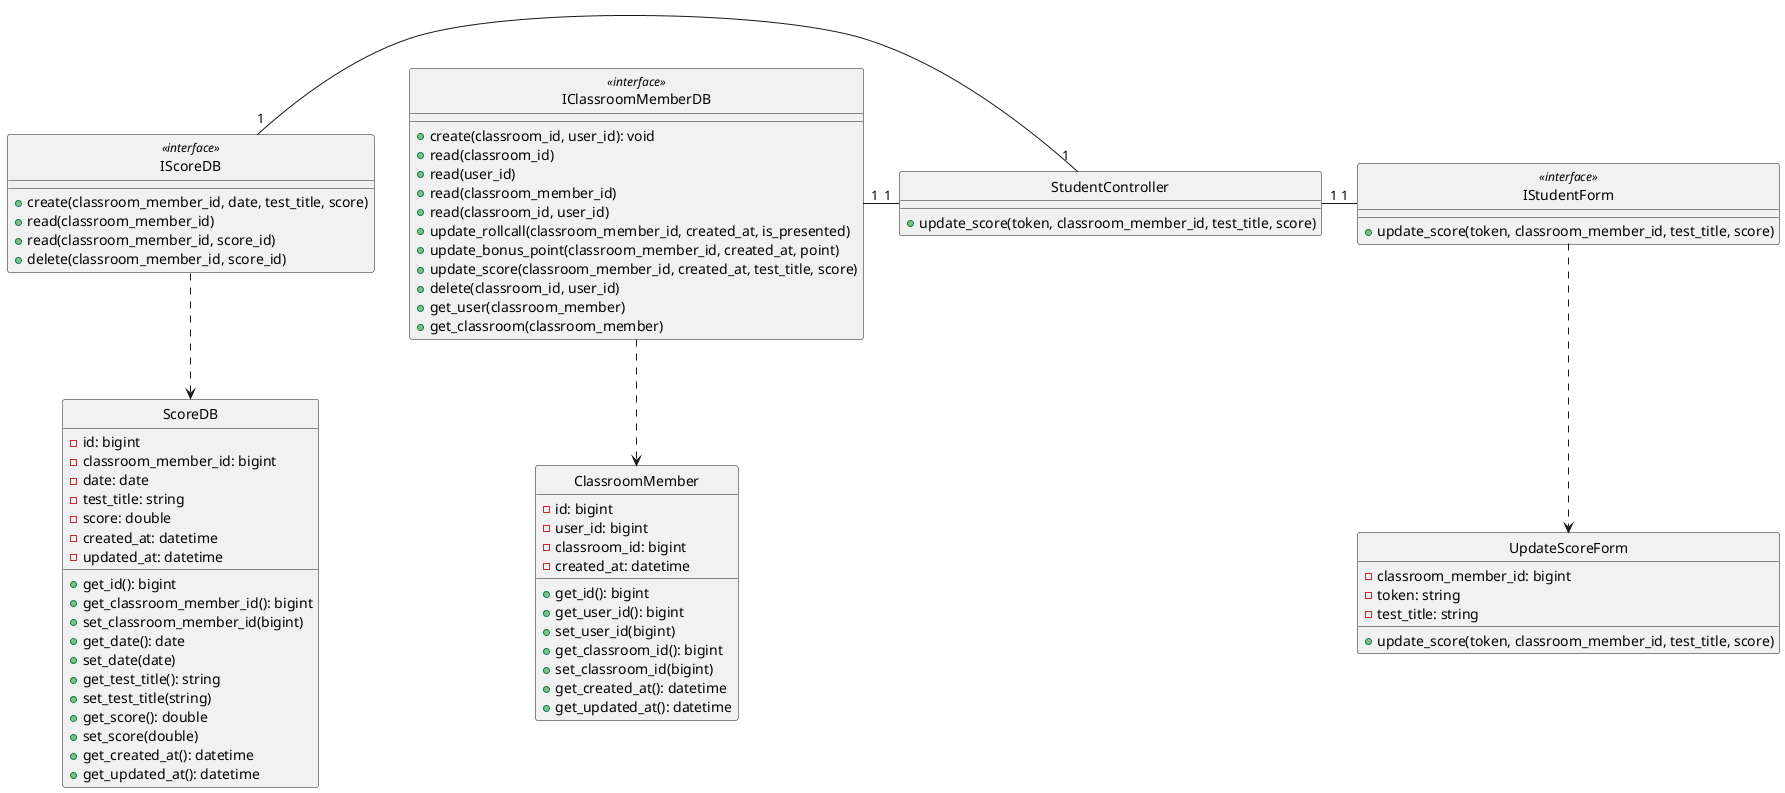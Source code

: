 @startuml viewStudent

class UpdateScoreForm {
    - classroom_member_id: bigint
    - token: string
    - test_title: string

    + update_score(token, classroom_member_id, test_title, score)
}

class IStudentForm <<interface>> {
    + update_score(token, classroom_member_id, test_title, score)
}

class StudentController {
    + update_score(token, classroom_member_id, test_title, score)
}

class ClassroomMember {
    - id: bigint
    - user_id: bigint
    - classroom_id: bigint
    - created_at: datetime

    + get_id(): bigint
    + get_user_id(): bigint
    + set_user_id(bigint)
    + get_classroom_id(): bigint
    + set_classroom_id(bigint)
    + get_created_at(): datetime
    + get_updated_at(): datetime
}

class IClassroomMemberDB <<interface>> {
    + create(classroom_id, user_id): void
    + read(classroom_id)
    + read(user_id)
    + read(classroom_member_id)
    + read(classroom_id, user_id)
    + update_rollcall(classroom_member_id, created_at, is_presented)
    + update_bonus_point(classroom_member_id, created_at, point)
    + update_score(classroom_member_id, created_at, test_title, score)
    + delete(classroom_id, user_id)
    + get_user(classroom_member)
    + get_classroom(classroom_member)
}

class ScoreDB {
    - id: bigint
    - classroom_member_id: bigint
    - date: date
    - test_title: string
    - score: double
    - created_at: datetime
    - updated_at: datetime
    + get_id(): bigint
    + get_classroom_member_id(): bigint
    + set_classroom_member_id(bigint)
    + get_date(): date
    + set_date(date)
    + get_test_title(): string
    + set_test_title(string)
    + get_score(): double
    + set_score(double)
    + get_created_at(): datetime
    + get_updated_at(): datetime
}

class IScoreDB <<interface>> {
    + create(classroom_member_id, date, test_title, score)
    + read(classroom_member_id)
    + read(classroom_member_id, score_id)
    + delete(classroom_member_id, score_id)
}

hide UpdateScoreForm circle
hide IStudentForm <<interface>> circle
hide StudentController circle
hide IClassroomMemberDB <<interface>> circle
hide ClassroomMember circle
hide IScoreDB <<interface>> circle
hide ScoreDB circle


IStudentForm .down.> UpdateScoreForm
IClassroomMemberDB .down.> ClassroomMember
IScoreDB .down.> ScoreDB
IStudentForm "1"-left-"1" StudentController
StudentController "1"-left-"1" IClassroomMemberDB
StudentController "1"-left-"1" IScoreDB


@enduml
